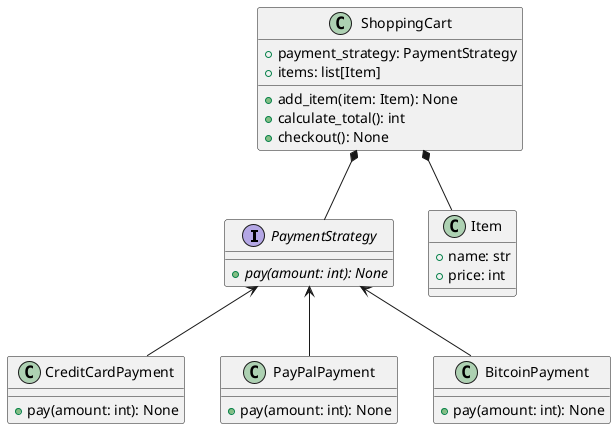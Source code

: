 @startuml
' ShoppingCart, Item, and PaymentStrategy system class diagram

interface PaymentStrategy {
    {abstract} +pay(amount: int): None
}

class CreditCardPayment {
    ' -card_number: str
    +pay(amount: int): None
}

class PayPalPayment {
    ' -email: str
    +pay(amount: int): None
}

class BitcoinPayment {
    +pay(amount: int): None
}

PaymentStrategy <-- CreditCardPayment
PaymentStrategy <-- PayPalPayment
PaymentStrategy <-- BitcoinPayment

class Item {
    +name: str
    +price: int
}

class ShoppingCart {
    +payment_strategy: PaymentStrategy
    +items: list[Item]
    +add_item(item: Item): None
    +calculate_total(): int
    +checkout(): None
}

ShoppingCart *-- PaymentStrategy
ShoppingCart *-- Item 

@enduml
